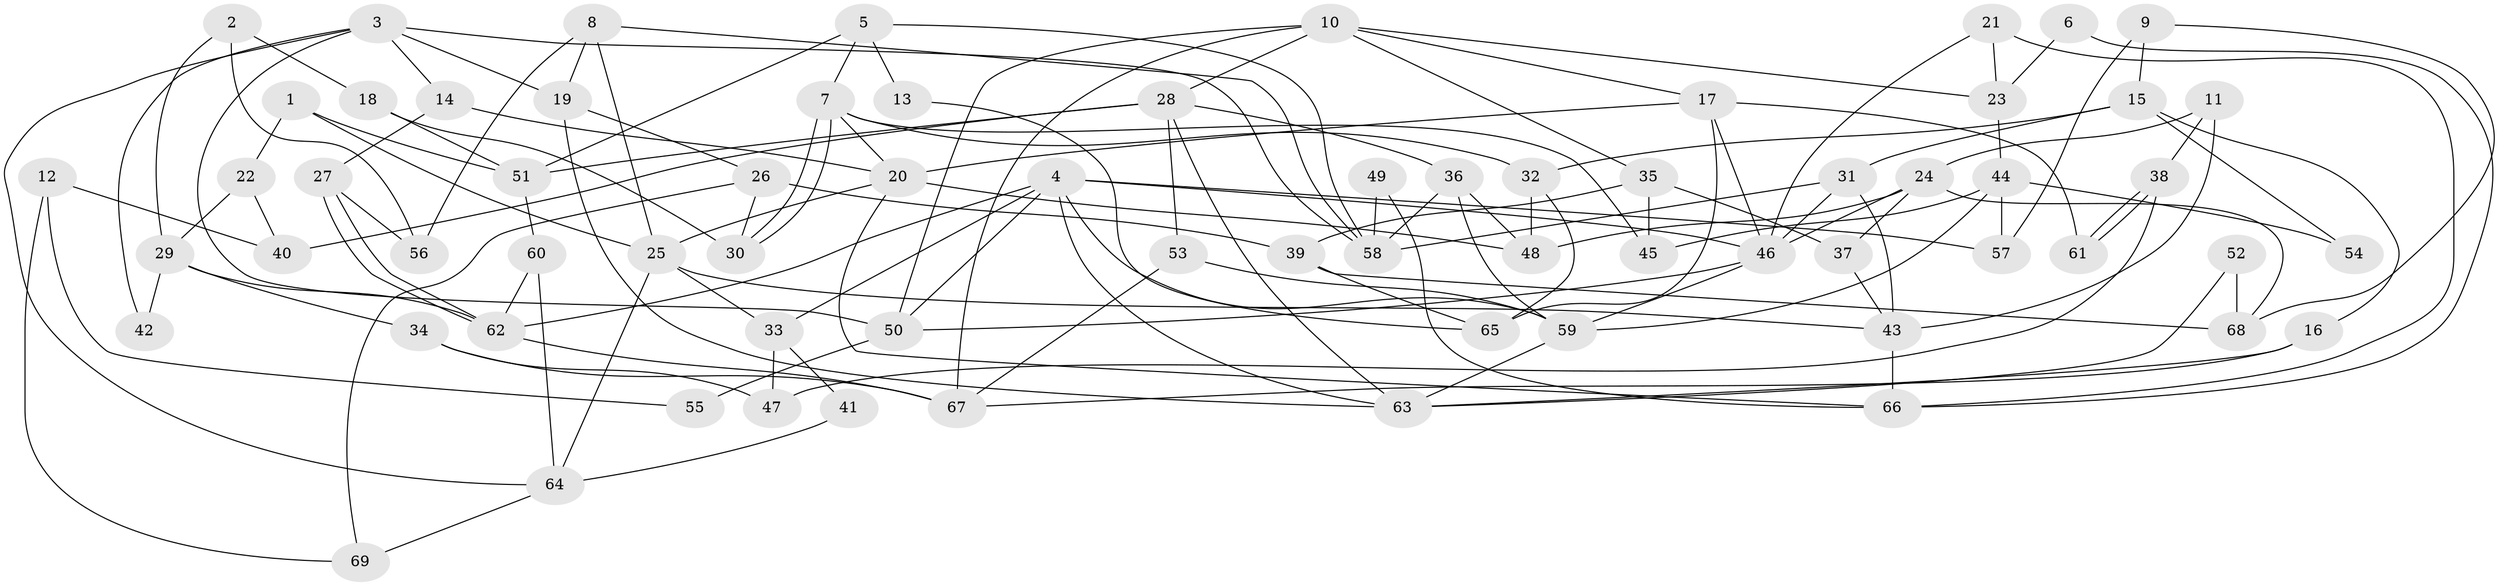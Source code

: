 // coarse degree distribution, {6: 0.09302325581395349, 15: 0.023255813953488372, 4: 0.23255813953488372, 3: 0.27906976744186046, 2: 0.13953488372093023, 7: 0.046511627906976744, 5: 0.11627906976744186, 10: 0.023255813953488372, 9: 0.046511627906976744}
// Generated by graph-tools (version 1.1) at 2025/51/03/04/25 22:51:00]
// undirected, 69 vertices, 138 edges
graph export_dot {
  node [color=gray90,style=filled];
  1;
  2;
  3;
  4;
  5;
  6;
  7;
  8;
  9;
  10;
  11;
  12;
  13;
  14;
  15;
  16;
  17;
  18;
  19;
  20;
  21;
  22;
  23;
  24;
  25;
  26;
  27;
  28;
  29;
  30;
  31;
  32;
  33;
  34;
  35;
  36;
  37;
  38;
  39;
  40;
  41;
  42;
  43;
  44;
  45;
  46;
  47;
  48;
  49;
  50;
  51;
  52;
  53;
  54;
  55;
  56;
  57;
  58;
  59;
  60;
  61;
  62;
  63;
  64;
  65;
  66;
  67;
  68;
  69;
  1 -- 25;
  1 -- 51;
  1 -- 22;
  2 -- 56;
  2 -- 29;
  2 -- 18;
  3 -- 58;
  3 -- 64;
  3 -- 14;
  3 -- 19;
  3 -- 42;
  3 -- 50;
  4 -- 62;
  4 -- 50;
  4 -- 33;
  4 -- 46;
  4 -- 57;
  4 -- 59;
  4 -- 63;
  5 -- 58;
  5 -- 7;
  5 -- 13;
  5 -- 51;
  6 -- 66;
  6 -- 23;
  7 -- 32;
  7 -- 30;
  7 -- 30;
  7 -- 20;
  7 -- 45;
  8 -- 58;
  8 -- 19;
  8 -- 25;
  8 -- 56;
  9 -- 15;
  9 -- 57;
  9 -- 68;
  10 -- 28;
  10 -- 50;
  10 -- 17;
  10 -- 23;
  10 -- 35;
  10 -- 67;
  11 -- 43;
  11 -- 24;
  11 -- 38;
  12 -- 40;
  12 -- 69;
  12 -- 55;
  13 -- 65;
  14 -- 20;
  14 -- 27;
  15 -- 16;
  15 -- 32;
  15 -- 31;
  15 -- 54;
  16 -- 67;
  16 -- 63;
  17 -- 46;
  17 -- 20;
  17 -- 61;
  17 -- 65;
  18 -- 51;
  18 -- 30;
  19 -- 63;
  19 -- 26;
  20 -- 25;
  20 -- 48;
  20 -- 66;
  21 -- 23;
  21 -- 66;
  21 -- 46;
  22 -- 29;
  22 -- 40;
  23 -- 44;
  24 -- 68;
  24 -- 46;
  24 -- 37;
  24 -- 48;
  25 -- 33;
  25 -- 43;
  25 -- 64;
  26 -- 30;
  26 -- 39;
  26 -- 69;
  27 -- 62;
  27 -- 62;
  27 -- 56;
  28 -- 63;
  28 -- 36;
  28 -- 40;
  28 -- 51;
  28 -- 53;
  29 -- 62;
  29 -- 34;
  29 -- 42;
  31 -- 46;
  31 -- 43;
  31 -- 58;
  32 -- 65;
  32 -- 48;
  33 -- 41;
  33 -- 47;
  34 -- 47;
  34 -- 67;
  35 -- 37;
  35 -- 39;
  35 -- 45;
  36 -- 48;
  36 -- 59;
  36 -- 58;
  37 -- 43;
  38 -- 61;
  38 -- 61;
  38 -- 47;
  39 -- 65;
  39 -- 68;
  41 -- 64;
  43 -- 66;
  44 -- 59;
  44 -- 45;
  44 -- 54;
  44 -- 57;
  46 -- 50;
  46 -- 59;
  49 -- 58;
  49 -- 66;
  50 -- 55;
  51 -- 60;
  52 -- 68;
  52 -- 63;
  53 -- 59;
  53 -- 67;
  59 -- 63;
  60 -- 62;
  60 -- 64;
  62 -- 67;
  64 -- 69;
}
